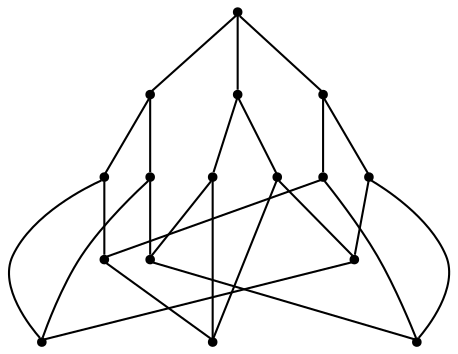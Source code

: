 graph {
  node [shape=point,comment="{\"directed\":false,\"doi\":\"10.1007/978-3-642-00219-9_9\",\"figure\":\"1 (1)\"}"]

  v0 [pos="1009.8113433128178,2168.2610331600354"]
  v1 [pos="1009.8103093967882,2061.3112283684977"]
  v2 [pos="997.1649755344833,2255.7641830075863"]
  v3 [pos="997.1654924924983,2022.4215755614355"]
  v4 [pos="981.9911841148553,2232.4301941589865"]
  v5 [pos="981.9911841148553,2104.091347449475"]
  v6 [pos="902.8197958258695,2275.209263816746"]
  v7 [pos="902.8208615547003,2061.3111965677945"]
  v8 [pos="853.6055995896804,2232.4307188705957"]
  v9 [pos="853.6040487156357,1975.7530254515727"]
  v10 [pos="795.8319147642268,2275.2087550054885"]
  v11 [pos="795.8303479837817,2168.2610331600354"]
  v12 [pos="763.7330372344616,2255.7641830075863"]
  v13 [pos="763.7330372344614,2022.4210349494747"]
  v14 [pos="725.2168974100157,2104.091347449475"]
  v15 [pos="725.2168974100157,1975.7519760283549"]

  v15 -- v14 [id="-2",pos="725.2168974100157,1975.7519760283549 725.2168974100157,2104.091347449475 725.2168974100157,2104.091347449475 725.2168974100157,2104.091347449475"]
  v14 -- v11 [id="-3",pos="725.2168974100157,2104.091347449475 795.8303479837817,2168.2610331600354 795.8303479837817,2168.2610331600354 795.8303479837817,2168.2610331600354"]
  v15 -- v13 [id="-4",pos="725.2168974100157,1975.7519760283549 763.7330372344614,2022.4210349494747 763.7330372344614,2022.4210349494747 763.7330372344614,2022.4210349494747"]
  v14 -- v5 [id="-6",pos="725.2168974100157,2104.091347449475 981.9911841148553,2104.091347449475 981.9911841148553,2104.091347449475 981.9911841148553,2104.091347449475"]
  v15 -- v9 [id="-7",pos="725.2168974100157,1975.7519760283549 853.6040487156357,1975.7530254515727 853.6040487156357,1975.7530254515727 853.6040487156357,1975.7530254515727"]
  v13 -- v12 [id="-9",pos="763.7330372344614,2022.4210349494747 763.7330372344616,2255.7641830075863 763.7330372344616,2255.7641830075863 763.7330372344616,2255.7641830075863"]
  v12 -- v10 [id="-10",pos="763.7330372344616,2255.7641830075863 795.8319147642268,2275.2087550054885 795.8319147642268,2275.2087550054885 795.8319147642268,2275.2087550054885"]
  v12 -- v2 [id="-12",pos="763.7330372344616,2255.7641830075863 997.1649755344833,2255.7641830075863 997.1649755344833,2255.7641830075863 997.1649755344833,2255.7641830075863"]
  v13 -- v3 [id="-13",pos="763.7330372344614,2022.4210349494747 997.1654924924983,2022.4215755614355 997.1654924924983,2022.4215755614355 997.1654924924983,2022.4215755614355"]
  v11 -- v10 [id="-15",pos="795.8303479837817,2168.2610331600354 795.8319147642268,2275.2087550054885 795.8319147642268,2275.2087550054885 795.8319147642268,2275.2087550054885"]
  v10 -- v6 [id="-16",pos="795.8319147642268,2275.2087550054885 902.8197958258695,2275.209263816746 902.8197958258695,2275.209263816746 902.8197958258695,2275.209263816746"]
  v11 -- v0 [id="-17",pos="795.8303479837817,2168.2610331600354 1009.8113433128178,2168.2610331600354 1009.8113433128178,2168.2610331600354 1009.8113433128178,2168.2610331600354"]
  v9 -- v8 [id="-20",pos="853.6040487156357,1975.7530254515727 853.6055995896804,2232.4307188705957 853.6055995896804,2232.4307188705957 853.6055995896804,2232.4307188705957"]
  v8 -- v6 [id="-21",pos="853.6055995896804,2232.4307188705957 902.8197958258695,2275.209263816746 902.8197958258695,2275.209263816746 902.8197958258695,2275.209263816746"]
  v9 -- v7 [id="-22",pos="853.6040487156357,1975.7530254515727 902.8208615547003,2061.3111965677945 902.8208615547003,2061.3111965677945 902.8208615547003,2061.3111965677945"]
  v8 -- v4 [id="-24",pos="853.6055995896804,2232.4307188705957 981.9911841148553,2232.4301941589865 981.9911841148553,2232.4301941589865 981.9911841148553,2232.4301941589865"]
  v7 -- v6 [id="-26",pos="902.8208615547003,2061.3111965677945 902.8197958258695,2275.209263816746 902.8197958258695,2275.209263816746 902.8197958258695,2275.209263816746"]
  v7 -- v1 [id="-27",pos="902.8208615547003,2061.3111965677945 1009.8103093967882,2061.3112283684977 1009.8103093967882,2061.3112283684977 1009.8103093967882,2061.3112283684977"]
  v5 -- v4 [id="-30",pos="981.9911841148553,2104.091347449475 981.9911841148553,2232.4301941589865 981.9911841148553,2232.4301941589865 981.9911841148553,2232.4301941589865"]
  v4 -- v2 [id="-31",pos="981.9911841148553,2232.4301941589865 997.1649755344833,2255.7641830075863 997.1649755344833,2255.7641830075863 997.1649755344833,2255.7641830075863"]
  v5 -- v0 [id="-32",pos="981.9911841148553,2104.091347449475 1009.8113433128178,2168.2610331600354 1009.8113433128178,2168.2610331600354 1009.8113433128178,2168.2610331600354"]
  v3 -- v2 [id="-35",pos="997.1654924924983,2022.4215755614355 997.1649755344833,2255.7641830075863 997.1649755344833,2255.7641830075863 997.1649755344833,2255.7641830075863"]
  v3 -- v1 [id="-36",pos="997.1654924924983,2022.4215755614355 1009.8103093967882,2061.3112283684977 1009.8103093967882,2061.3112283684977 1009.8103093967882,2061.3112283684977"]
  v1 -- v0 [id="-39",pos="1009.8103093967882,2061.3112283684977 1009.8113433128178,2168.2610331600354 1009.8113433128178,2168.2610331600354 1009.8113433128178,2168.2610331600354"]
}